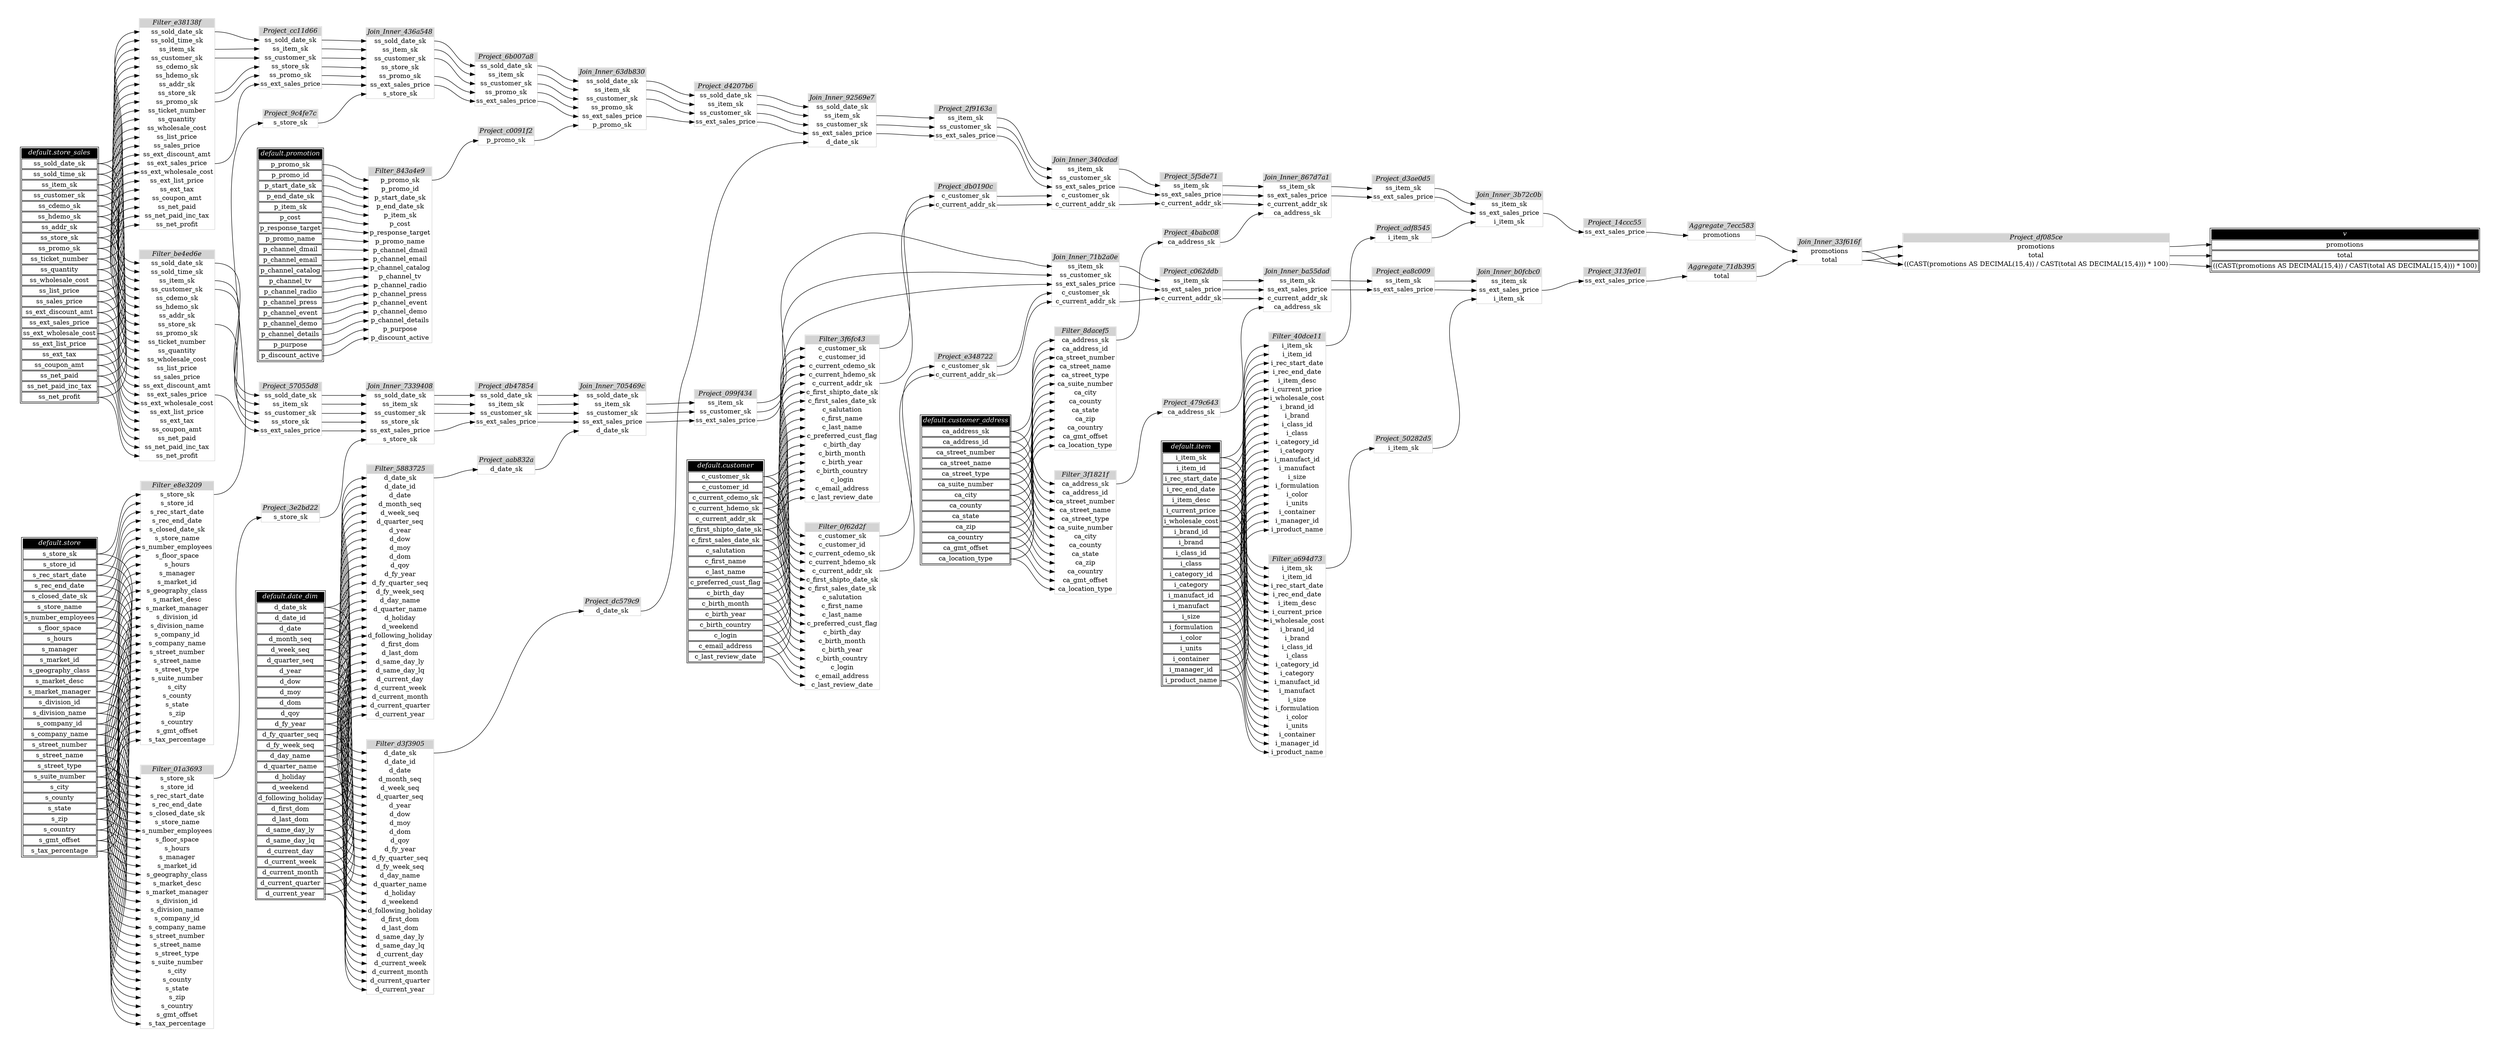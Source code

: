 // Automatically generated by TPCDSFlowTestSuite


digraph {
  graph [pad="0.5" nodesep="0.5" ranksep="1" fontname="Helvetica" rankdir=LR];
  node [shape=plaintext]

  
"Aggregate_71db395" [label=<
<table color="lightgray" border="1" cellborder="0" cellspacing="0">
  <tr><td bgcolor="lightgray" port="nodeName"><i>Aggregate_71db395</i></td></tr>
  <tr><td port="0">total</td></tr>
</table>>];
     

"Aggregate_7ecc583" [label=<
<table color="lightgray" border="1" cellborder="0" cellspacing="0">
  <tr><td bgcolor="lightgray" port="nodeName"><i>Aggregate_7ecc583</i></td></tr>
  <tr><td port="0">promotions</td></tr>
</table>>];
     

"Filter_01a3693" [label=<
<table color="lightgray" border="1" cellborder="0" cellspacing="0">
  <tr><td bgcolor="lightgray" port="nodeName"><i>Filter_01a3693</i></td></tr>
  <tr><td port="0">s_store_sk</td></tr>
<tr><td port="1">s_store_id</td></tr>
<tr><td port="2">s_rec_start_date</td></tr>
<tr><td port="3">s_rec_end_date</td></tr>
<tr><td port="4">s_closed_date_sk</td></tr>
<tr><td port="5">s_store_name</td></tr>
<tr><td port="6">s_number_employees</td></tr>
<tr><td port="7">s_floor_space</td></tr>
<tr><td port="8">s_hours</td></tr>
<tr><td port="9">s_manager</td></tr>
<tr><td port="10">s_market_id</td></tr>
<tr><td port="11">s_geography_class</td></tr>
<tr><td port="12">s_market_desc</td></tr>
<tr><td port="13">s_market_manager</td></tr>
<tr><td port="14">s_division_id</td></tr>
<tr><td port="15">s_division_name</td></tr>
<tr><td port="16">s_company_id</td></tr>
<tr><td port="17">s_company_name</td></tr>
<tr><td port="18">s_street_number</td></tr>
<tr><td port="19">s_street_name</td></tr>
<tr><td port="20">s_street_type</td></tr>
<tr><td port="21">s_suite_number</td></tr>
<tr><td port="22">s_city</td></tr>
<tr><td port="23">s_county</td></tr>
<tr><td port="24">s_state</td></tr>
<tr><td port="25">s_zip</td></tr>
<tr><td port="26">s_country</td></tr>
<tr><td port="27">s_gmt_offset</td></tr>
<tr><td port="28">s_tax_percentage</td></tr>
</table>>];
     

"Filter_0f62d2f" [label=<
<table color="lightgray" border="1" cellborder="0" cellspacing="0">
  <tr><td bgcolor="lightgray" port="nodeName"><i>Filter_0f62d2f</i></td></tr>
  <tr><td port="0">c_customer_sk</td></tr>
<tr><td port="1">c_customer_id</td></tr>
<tr><td port="2">c_current_cdemo_sk</td></tr>
<tr><td port="3">c_current_hdemo_sk</td></tr>
<tr><td port="4">c_current_addr_sk</td></tr>
<tr><td port="5">c_first_shipto_date_sk</td></tr>
<tr><td port="6">c_first_sales_date_sk</td></tr>
<tr><td port="7">c_salutation</td></tr>
<tr><td port="8">c_first_name</td></tr>
<tr><td port="9">c_last_name</td></tr>
<tr><td port="10">c_preferred_cust_flag</td></tr>
<tr><td port="11">c_birth_day</td></tr>
<tr><td port="12">c_birth_month</td></tr>
<tr><td port="13">c_birth_year</td></tr>
<tr><td port="14">c_birth_country</td></tr>
<tr><td port="15">c_login</td></tr>
<tr><td port="16">c_email_address</td></tr>
<tr><td port="17">c_last_review_date</td></tr>
</table>>];
     

"Filter_3f1821f" [label=<
<table color="lightgray" border="1" cellborder="0" cellspacing="0">
  <tr><td bgcolor="lightgray" port="nodeName"><i>Filter_3f1821f</i></td></tr>
  <tr><td port="0">ca_address_sk</td></tr>
<tr><td port="1">ca_address_id</td></tr>
<tr><td port="2">ca_street_number</td></tr>
<tr><td port="3">ca_street_name</td></tr>
<tr><td port="4">ca_street_type</td></tr>
<tr><td port="5">ca_suite_number</td></tr>
<tr><td port="6">ca_city</td></tr>
<tr><td port="7">ca_county</td></tr>
<tr><td port="8">ca_state</td></tr>
<tr><td port="9">ca_zip</td></tr>
<tr><td port="10">ca_country</td></tr>
<tr><td port="11">ca_gmt_offset</td></tr>
<tr><td port="12">ca_location_type</td></tr>
</table>>];
     

"Filter_3f6fc43" [label=<
<table color="lightgray" border="1" cellborder="0" cellspacing="0">
  <tr><td bgcolor="lightgray" port="nodeName"><i>Filter_3f6fc43</i></td></tr>
  <tr><td port="0">c_customer_sk</td></tr>
<tr><td port="1">c_customer_id</td></tr>
<tr><td port="2">c_current_cdemo_sk</td></tr>
<tr><td port="3">c_current_hdemo_sk</td></tr>
<tr><td port="4">c_current_addr_sk</td></tr>
<tr><td port="5">c_first_shipto_date_sk</td></tr>
<tr><td port="6">c_first_sales_date_sk</td></tr>
<tr><td port="7">c_salutation</td></tr>
<tr><td port="8">c_first_name</td></tr>
<tr><td port="9">c_last_name</td></tr>
<tr><td port="10">c_preferred_cust_flag</td></tr>
<tr><td port="11">c_birth_day</td></tr>
<tr><td port="12">c_birth_month</td></tr>
<tr><td port="13">c_birth_year</td></tr>
<tr><td port="14">c_birth_country</td></tr>
<tr><td port="15">c_login</td></tr>
<tr><td port="16">c_email_address</td></tr>
<tr><td port="17">c_last_review_date</td></tr>
</table>>];
     

"Filter_40dce11" [label=<
<table color="lightgray" border="1" cellborder="0" cellspacing="0">
  <tr><td bgcolor="lightgray" port="nodeName"><i>Filter_40dce11</i></td></tr>
  <tr><td port="0">i_item_sk</td></tr>
<tr><td port="1">i_item_id</td></tr>
<tr><td port="2">i_rec_start_date</td></tr>
<tr><td port="3">i_rec_end_date</td></tr>
<tr><td port="4">i_item_desc</td></tr>
<tr><td port="5">i_current_price</td></tr>
<tr><td port="6">i_wholesale_cost</td></tr>
<tr><td port="7">i_brand_id</td></tr>
<tr><td port="8">i_brand</td></tr>
<tr><td port="9">i_class_id</td></tr>
<tr><td port="10">i_class</td></tr>
<tr><td port="11">i_category_id</td></tr>
<tr><td port="12">i_category</td></tr>
<tr><td port="13">i_manufact_id</td></tr>
<tr><td port="14">i_manufact</td></tr>
<tr><td port="15">i_size</td></tr>
<tr><td port="16">i_formulation</td></tr>
<tr><td port="17">i_color</td></tr>
<tr><td port="18">i_units</td></tr>
<tr><td port="19">i_container</td></tr>
<tr><td port="20">i_manager_id</td></tr>
<tr><td port="21">i_product_name</td></tr>
</table>>];
     

"Filter_5883725" [label=<
<table color="lightgray" border="1" cellborder="0" cellspacing="0">
  <tr><td bgcolor="lightgray" port="nodeName"><i>Filter_5883725</i></td></tr>
  <tr><td port="0">d_date_sk</td></tr>
<tr><td port="1">d_date_id</td></tr>
<tr><td port="2">d_date</td></tr>
<tr><td port="3">d_month_seq</td></tr>
<tr><td port="4">d_week_seq</td></tr>
<tr><td port="5">d_quarter_seq</td></tr>
<tr><td port="6">d_year</td></tr>
<tr><td port="7">d_dow</td></tr>
<tr><td port="8">d_moy</td></tr>
<tr><td port="9">d_dom</td></tr>
<tr><td port="10">d_qoy</td></tr>
<tr><td port="11">d_fy_year</td></tr>
<tr><td port="12">d_fy_quarter_seq</td></tr>
<tr><td port="13">d_fy_week_seq</td></tr>
<tr><td port="14">d_day_name</td></tr>
<tr><td port="15">d_quarter_name</td></tr>
<tr><td port="16">d_holiday</td></tr>
<tr><td port="17">d_weekend</td></tr>
<tr><td port="18">d_following_holiday</td></tr>
<tr><td port="19">d_first_dom</td></tr>
<tr><td port="20">d_last_dom</td></tr>
<tr><td port="21">d_same_day_ly</td></tr>
<tr><td port="22">d_same_day_lq</td></tr>
<tr><td port="23">d_current_day</td></tr>
<tr><td port="24">d_current_week</td></tr>
<tr><td port="25">d_current_month</td></tr>
<tr><td port="26">d_current_quarter</td></tr>
<tr><td port="27">d_current_year</td></tr>
</table>>];
     

"Filter_843a4e9" [label=<
<table color="lightgray" border="1" cellborder="0" cellspacing="0">
  <tr><td bgcolor="lightgray" port="nodeName"><i>Filter_843a4e9</i></td></tr>
  <tr><td port="0">p_promo_sk</td></tr>
<tr><td port="1">p_promo_id</td></tr>
<tr><td port="2">p_start_date_sk</td></tr>
<tr><td port="3">p_end_date_sk</td></tr>
<tr><td port="4">p_item_sk</td></tr>
<tr><td port="5">p_cost</td></tr>
<tr><td port="6">p_response_target</td></tr>
<tr><td port="7">p_promo_name</td></tr>
<tr><td port="8">p_channel_dmail</td></tr>
<tr><td port="9">p_channel_email</td></tr>
<tr><td port="10">p_channel_catalog</td></tr>
<tr><td port="11">p_channel_tv</td></tr>
<tr><td port="12">p_channel_radio</td></tr>
<tr><td port="13">p_channel_press</td></tr>
<tr><td port="14">p_channel_event</td></tr>
<tr><td port="15">p_channel_demo</td></tr>
<tr><td port="16">p_channel_details</td></tr>
<tr><td port="17">p_purpose</td></tr>
<tr><td port="18">p_discount_active</td></tr>
</table>>];
     

"Filter_8dacef5" [label=<
<table color="lightgray" border="1" cellborder="0" cellspacing="0">
  <tr><td bgcolor="lightgray" port="nodeName"><i>Filter_8dacef5</i></td></tr>
  <tr><td port="0">ca_address_sk</td></tr>
<tr><td port="1">ca_address_id</td></tr>
<tr><td port="2">ca_street_number</td></tr>
<tr><td port="3">ca_street_name</td></tr>
<tr><td port="4">ca_street_type</td></tr>
<tr><td port="5">ca_suite_number</td></tr>
<tr><td port="6">ca_city</td></tr>
<tr><td port="7">ca_county</td></tr>
<tr><td port="8">ca_state</td></tr>
<tr><td port="9">ca_zip</td></tr>
<tr><td port="10">ca_country</td></tr>
<tr><td port="11">ca_gmt_offset</td></tr>
<tr><td port="12">ca_location_type</td></tr>
</table>>];
     

"Filter_a694d73" [label=<
<table color="lightgray" border="1" cellborder="0" cellspacing="0">
  <tr><td bgcolor="lightgray" port="nodeName"><i>Filter_a694d73</i></td></tr>
  <tr><td port="0">i_item_sk</td></tr>
<tr><td port="1">i_item_id</td></tr>
<tr><td port="2">i_rec_start_date</td></tr>
<tr><td port="3">i_rec_end_date</td></tr>
<tr><td port="4">i_item_desc</td></tr>
<tr><td port="5">i_current_price</td></tr>
<tr><td port="6">i_wholesale_cost</td></tr>
<tr><td port="7">i_brand_id</td></tr>
<tr><td port="8">i_brand</td></tr>
<tr><td port="9">i_class_id</td></tr>
<tr><td port="10">i_class</td></tr>
<tr><td port="11">i_category_id</td></tr>
<tr><td port="12">i_category</td></tr>
<tr><td port="13">i_manufact_id</td></tr>
<tr><td port="14">i_manufact</td></tr>
<tr><td port="15">i_size</td></tr>
<tr><td port="16">i_formulation</td></tr>
<tr><td port="17">i_color</td></tr>
<tr><td port="18">i_units</td></tr>
<tr><td port="19">i_container</td></tr>
<tr><td port="20">i_manager_id</td></tr>
<tr><td port="21">i_product_name</td></tr>
</table>>];
     

"Filter_be4ed6e" [label=<
<table color="lightgray" border="1" cellborder="0" cellspacing="0">
  <tr><td bgcolor="lightgray" port="nodeName"><i>Filter_be4ed6e</i></td></tr>
  <tr><td port="0">ss_sold_date_sk</td></tr>
<tr><td port="1">ss_sold_time_sk</td></tr>
<tr><td port="2">ss_item_sk</td></tr>
<tr><td port="3">ss_customer_sk</td></tr>
<tr><td port="4">ss_cdemo_sk</td></tr>
<tr><td port="5">ss_hdemo_sk</td></tr>
<tr><td port="6">ss_addr_sk</td></tr>
<tr><td port="7">ss_store_sk</td></tr>
<tr><td port="8">ss_promo_sk</td></tr>
<tr><td port="9">ss_ticket_number</td></tr>
<tr><td port="10">ss_quantity</td></tr>
<tr><td port="11">ss_wholesale_cost</td></tr>
<tr><td port="12">ss_list_price</td></tr>
<tr><td port="13">ss_sales_price</td></tr>
<tr><td port="14">ss_ext_discount_amt</td></tr>
<tr><td port="15">ss_ext_sales_price</td></tr>
<tr><td port="16">ss_ext_wholesale_cost</td></tr>
<tr><td port="17">ss_ext_list_price</td></tr>
<tr><td port="18">ss_ext_tax</td></tr>
<tr><td port="19">ss_coupon_amt</td></tr>
<tr><td port="20">ss_net_paid</td></tr>
<tr><td port="21">ss_net_paid_inc_tax</td></tr>
<tr><td port="22">ss_net_profit</td></tr>
</table>>];
     

"Filter_d3f3905" [label=<
<table color="lightgray" border="1" cellborder="0" cellspacing="0">
  <tr><td bgcolor="lightgray" port="nodeName"><i>Filter_d3f3905</i></td></tr>
  <tr><td port="0">d_date_sk</td></tr>
<tr><td port="1">d_date_id</td></tr>
<tr><td port="2">d_date</td></tr>
<tr><td port="3">d_month_seq</td></tr>
<tr><td port="4">d_week_seq</td></tr>
<tr><td port="5">d_quarter_seq</td></tr>
<tr><td port="6">d_year</td></tr>
<tr><td port="7">d_dow</td></tr>
<tr><td port="8">d_moy</td></tr>
<tr><td port="9">d_dom</td></tr>
<tr><td port="10">d_qoy</td></tr>
<tr><td port="11">d_fy_year</td></tr>
<tr><td port="12">d_fy_quarter_seq</td></tr>
<tr><td port="13">d_fy_week_seq</td></tr>
<tr><td port="14">d_day_name</td></tr>
<tr><td port="15">d_quarter_name</td></tr>
<tr><td port="16">d_holiday</td></tr>
<tr><td port="17">d_weekend</td></tr>
<tr><td port="18">d_following_holiday</td></tr>
<tr><td port="19">d_first_dom</td></tr>
<tr><td port="20">d_last_dom</td></tr>
<tr><td port="21">d_same_day_ly</td></tr>
<tr><td port="22">d_same_day_lq</td></tr>
<tr><td port="23">d_current_day</td></tr>
<tr><td port="24">d_current_week</td></tr>
<tr><td port="25">d_current_month</td></tr>
<tr><td port="26">d_current_quarter</td></tr>
<tr><td port="27">d_current_year</td></tr>
</table>>];
     

"Filter_e38138f" [label=<
<table color="lightgray" border="1" cellborder="0" cellspacing="0">
  <tr><td bgcolor="lightgray" port="nodeName"><i>Filter_e38138f</i></td></tr>
  <tr><td port="0">ss_sold_date_sk</td></tr>
<tr><td port="1">ss_sold_time_sk</td></tr>
<tr><td port="2">ss_item_sk</td></tr>
<tr><td port="3">ss_customer_sk</td></tr>
<tr><td port="4">ss_cdemo_sk</td></tr>
<tr><td port="5">ss_hdemo_sk</td></tr>
<tr><td port="6">ss_addr_sk</td></tr>
<tr><td port="7">ss_store_sk</td></tr>
<tr><td port="8">ss_promo_sk</td></tr>
<tr><td port="9">ss_ticket_number</td></tr>
<tr><td port="10">ss_quantity</td></tr>
<tr><td port="11">ss_wholesale_cost</td></tr>
<tr><td port="12">ss_list_price</td></tr>
<tr><td port="13">ss_sales_price</td></tr>
<tr><td port="14">ss_ext_discount_amt</td></tr>
<tr><td port="15">ss_ext_sales_price</td></tr>
<tr><td port="16">ss_ext_wholesale_cost</td></tr>
<tr><td port="17">ss_ext_list_price</td></tr>
<tr><td port="18">ss_ext_tax</td></tr>
<tr><td port="19">ss_coupon_amt</td></tr>
<tr><td port="20">ss_net_paid</td></tr>
<tr><td port="21">ss_net_paid_inc_tax</td></tr>
<tr><td port="22">ss_net_profit</td></tr>
</table>>];
     

"Filter_e8e3209" [label=<
<table color="lightgray" border="1" cellborder="0" cellspacing="0">
  <tr><td bgcolor="lightgray" port="nodeName"><i>Filter_e8e3209</i></td></tr>
  <tr><td port="0">s_store_sk</td></tr>
<tr><td port="1">s_store_id</td></tr>
<tr><td port="2">s_rec_start_date</td></tr>
<tr><td port="3">s_rec_end_date</td></tr>
<tr><td port="4">s_closed_date_sk</td></tr>
<tr><td port="5">s_store_name</td></tr>
<tr><td port="6">s_number_employees</td></tr>
<tr><td port="7">s_floor_space</td></tr>
<tr><td port="8">s_hours</td></tr>
<tr><td port="9">s_manager</td></tr>
<tr><td port="10">s_market_id</td></tr>
<tr><td port="11">s_geography_class</td></tr>
<tr><td port="12">s_market_desc</td></tr>
<tr><td port="13">s_market_manager</td></tr>
<tr><td port="14">s_division_id</td></tr>
<tr><td port="15">s_division_name</td></tr>
<tr><td port="16">s_company_id</td></tr>
<tr><td port="17">s_company_name</td></tr>
<tr><td port="18">s_street_number</td></tr>
<tr><td port="19">s_street_name</td></tr>
<tr><td port="20">s_street_type</td></tr>
<tr><td port="21">s_suite_number</td></tr>
<tr><td port="22">s_city</td></tr>
<tr><td port="23">s_county</td></tr>
<tr><td port="24">s_state</td></tr>
<tr><td port="25">s_zip</td></tr>
<tr><td port="26">s_country</td></tr>
<tr><td port="27">s_gmt_offset</td></tr>
<tr><td port="28">s_tax_percentage</td></tr>
</table>>];
     

"Join_Inner_33f616f" [label=<
<table color="lightgray" border="1" cellborder="0" cellspacing="0">
  <tr><td bgcolor="lightgray" port="nodeName"><i>Join_Inner_33f616f</i></td></tr>
  <tr><td port="0">promotions</td></tr>
<tr><td port="1">total</td></tr>
</table>>];
     

"Join_Inner_340cdad" [label=<
<table color="lightgray" border="1" cellborder="0" cellspacing="0">
  <tr><td bgcolor="lightgray" port="nodeName"><i>Join_Inner_340cdad</i></td></tr>
  <tr><td port="0">ss_item_sk</td></tr>
<tr><td port="1">ss_customer_sk</td></tr>
<tr><td port="2">ss_ext_sales_price</td></tr>
<tr><td port="3">c_customer_sk</td></tr>
<tr><td port="4">c_current_addr_sk</td></tr>
</table>>];
     

"Join_Inner_3b72c0b" [label=<
<table color="lightgray" border="1" cellborder="0" cellspacing="0">
  <tr><td bgcolor="lightgray" port="nodeName"><i>Join_Inner_3b72c0b</i></td></tr>
  <tr><td port="0">ss_item_sk</td></tr>
<tr><td port="1">ss_ext_sales_price</td></tr>
<tr><td port="2">i_item_sk</td></tr>
</table>>];
     

"Join_Inner_436a548" [label=<
<table color="lightgray" border="1" cellborder="0" cellspacing="0">
  <tr><td bgcolor="lightgray" port="nodeName"><i>Join_Inner_436a548</i></td></tr>
  <tr><td port="0">ss_sold_date_sk</td></tr>
<tr><td port="1">ss_item_sk</td></tr>
<tr><td port="2">ss_customer_sk</td></tr>
<tr><td port="3">ss_store_sk</td></tr>
<tr><td port="4">ss_promo_sk</td></tr>
<tr><td port="5">ss_ext_sales_price</td></tr>
<tr><td port="6">s_store_sk</td></tr>
</table>>];
     

"Join_Inner_63db830" [label=<
<table color="lightgray" border="1" cellborder="0" cellspacing="0">
  <tr><td bgcolor="lightgray" port="nodeName"><i>Join_Inner_63db830</i></td></tr>
  <tr><td port="0">ss_sold_date_sk</td></tr>
<tr><td port="1">ss_item_sk</td></tr>
<tr><td port="2">ss_customer_sk</td></tr>
<tr><td port="3">ss_promo_sk</td></tr>
<tr><td port="4">ss_ext_sales_price</td></tr>
<tr><td port="5">p_promo_sk</td></tr>
</table>>];
     

"Join_Inner_705469c" [label=<
<table color="lightgray" border="1" cellborder="0" cellspacing="0">
  <tr><td bgcolor="lightgray" port="nodeName"><i>Join_Inner_705469c</i></td></tr>
  <tr><td port="0">ss_sold_date_sk</td></tr>
<tr><td port="1">ss_item_sk</td></tr>
<tr><td port="2">ss_customer_sk</td></tr>
<tr><td port="3">ss_ext_sales_price</td></tr>
<tr><td port="4">d_date_sk</td></tr>
</table>>];
     

"Join_Inner_71b2a0e" [label=<
<table color="lightgray" border="1" cellborder="0" cellspacing="0">
  <tr><td bgcolor="lightgray" port="nodeName"><i>Join_Inner_71b2a0e</i></td></tr>
  <tr><td port="0">ss_item_sk</td></tr>
<tr><td port="1">ss_customer_sk</td></tr>
<tr><td port="2">ss_ext_sales_price</td></tr>
<tr><td port="3">c_customer_sk</td></tr>
<tr><td port="4">c_current_addr_sk</td></tr>
</table>>];
     

"Join_Inner_7339408" [label=<
<table color="lightgray" border="1" cellborder="0" cellspacing="0">
  <tr><td bgcolor="lightgray" port="nodeName"><i>Join_Inner_7339408</i></td></tr>
  <tr><td port="0">ss_sold_date_sk</td></tr>
<tr><td port="1">ss_item_sk</td></tr>
<tr><td port="2">ss_customer_sk</td></tr>
<tr><td port="3">ss_store_sk</td></tr>
<tr><td port="4">ss_ext_sales_price</td></tr>
<tr><td port="5">s_store_sk</td></tr>
</table>>];
     

"Join_Inner_867d7a1" [label=<
<table color="lightgray" border="1" cellborder="0" cellspacing="0">
  <tr><td bgcolor="lightgray" port="nodeName"><i>Join_Inner_867d7a1</i></td></tr>
  <tr><td port="0">ss_item_sk</td></tr>
<tr><td port="1">ss_ext_sales_price</td></tr>
<tr><td port="2">c_current_addr_sk</td></tr>
<tr><td port="3">ca_address_sk</td></tr>
</table>>];
     

"Join_Inner_92569e7" [label=<
<table color="lightgray" border="1" cellborder="0" cellspacing="0">
  <tr><td bgcolor="lightgray" port="nodeName"><i>Join_Inner_92569e7</i></td></tr>
  <tr><td port="0">ss_sold_date_sk</td></tr>
<tr><td port="1">ss_item_sk</td></tr>
<tr><td port="2">ss_customer_sk</td></tr>
<tr><td port="3">ss_ext_sales_price</td></tr>
<tr><td port="4">d_date_sk</td></tr>
</table>>];
     

"Join_Inner_b0fcbc0" [label=<
<table color="lightgray" border="1" cellborder="0" cellspacing="0">
  <tr><td bgcolor="lightgray" port="nodeName"><i>Join_Inner_b0fcbc0</i></td></tr>
  <tr><td port="0">ss_item_sk</td></tr>
<tr><td port="1">ss_ext_sales_price</td></tr>
<tr><td port="2">i_item_sk</td></tr>
</table>>];
     

"Join_Inner_ba55dad" [label=<
<table color="lightgray" border="1" cellborder="0" cellspacing="0">
  <tr><td bgcolor="lightgray" port="nodeName"><i>Join_Inner_ba55dad</i></td></tr>
  <tr><td port="0">ss_item_sk</td></tr>
<tr><td port="1">ss_ext_sales_price</td></tr>
<tr><td port="2">c_current_addr_sk</td></tr>
<tr><td port="3">ca_address_sk</td></tr>
</table>>];
     

"Project_099f434" [label=<
<table color="lightgray" border="1" cellborder="0" cellspacing="0">
  <tr><td bgcolor="lightgray" port="nodeName"><i>Project_099f434</i></td></tr>
  <tr><td port="0">ss_item_sk</td></tr>
<tr><td port="1">ss_customer_sk</td></tr>
<tr><td port="2">ss_ext_sales_price</td></tr>
</table>>];
     

"Project_14ccc55" [label=<
<table color="lightgray" border="1" cellborder="0" cellspacing="0">
  <tr><td bgcolor="lightgray" port="nodeName"><i>Project_14ccc55</i></td></tr>
  <tr><td port="0">ss_ext_sales_price</td></tr>
</table>>];
     

"Project_2f9163a" [label=<
<table color="lightgray" border="1" cellborder="0" cellspacing="0">
  <tr><td bgcolor="lightgray" port="nodeName"><i>Project_2f9163a</i></td></tr>
  <tr><td port="0">ss_item_sk</td></tr>
<tr><td port="1">ss_customer_sk</td></tr>
<tr><td port="2">ss_ext_sales_price</td></tr>
</table>>];
     

"Project_313fe01" [label=<
<table color="lightgray" border="1" cellborder="0" cellspacing="0">
  <tr><td bgcolor="lightgray" port="nodeName"><i>Project_313fe01</i></td></tr>
  <tr><td port="0">ss_ext_sales_price</td></tr>
</table>>];
     

"Project_3e2bd22" [label=<
<table color="lightgray" border="1" cellborder="0" cellspacing="0">
  <tr><td bgcolor="lightgray" port="nodeName"><i>Project_3e2bd22</i></td></tr>
  <tr><td port="0">s_store_sk</td></tr>
</table>>];
     

"Project_479c643" [label=<
<table color="lightgray" border="1" cellborder="0" cellspacing="0">
  <tr><td bgcolor="lightgray" port="nodeName"><i>Project_479c643</i></td></tr>
  <tr><td port="0">ca_address_sk</td></tr>
</table>>];
     

"Project_4babc08" [label=<
<table color="lightgray" border="1" cellborder="0" cellspacing="0">
  <tr><td bgcolor="lightgray" port="nodeName"><i>Project_4babc08</i></td></tr>
  <tr><td port="0">ca_address_sk</td></tr>
</table>>];
     

"Project_50282d5" [label=<
<table color="lightgray" border="1" cellborder="0" cellspacing="0">
  <tr><td bgcolor="lightgray" port="nodeName"><i>Project_50282d5</i></td></tr>
  <tr><td port="0">i_item_sk</td></tr>
</table>>];
     

"Project_57055d8" [label=<
<table color="lightgray" border="1" cellborder="0" cellspacing="0">
  <tr><td bgcolor="lightgray" port="nodeName"><i>Project_57055d8</i></td></tr>
  <tr><td port="0">ss_sold_date_sk</td></tr>
<tr><td port="1">ss_item_sk</td></tr>
<tr><td port="2">ss_customer_sk</td></tr>
<tr><td port="3">ss_store_sk</td></tr>
<tr><td port="4">ss_ext_sales_price</td></tr>
</table>>];
     

"Project_5f5de71" [label=<
<table color="lightgray" border="1" cellborder="0" cellspacing="0">
  <tr><td bgcolor="lightgray" port="nodeName"><i>Project_5f5de71</i></td></tr>
  <tr><td port="0">ss_item_sk</td></tr>
<tr><td port="1">ss_ext_sales_price</td></tr>
<tr><td port="2">c_current_addr_sk</td></tr>
</table>>];
     

"Project_6b007a8" [label=<
<table color="lightgray" border="1" cellborder="0" cellspacing="0">
  <tr><td bgcolor="lightgray" port="nodeName"><i>Project_6b007a8</i></td></tr>
  <tr><td port="0">ss_sold_date_sk</td></tr>
<tr><td port="1">ss_item_sk</td></tr>
<tr><td port="2">ss_customer_sk</td></tr>
<tr><td port="3">ss_promo_sk</td></tr>
<tr><td port="4">ss_ext_sales_price</td></tr>
</table>>];
     

"Project_9c4fe7c" [label=<
<table color="lightgray" border="1" cellborder="0" cellspacing="0">
  <tr><td bgcolor="lightgray" port="nodeName"><i>Project_9c4fe7c</i></td></tr>
  <tr><td port="0">s_store_sk</td></tr>
</table>>];
     

"Project_aab832a" [label=<
<table color="lightgray" border="1" cellborder="0" cellspacing="0">
  <tr><td bgcolor="lightgray" port="nodeName"><i>Project_aab832a</i></td></tr>
  <tr><td port="0">d_date_sk</td></tr>
</table>>];
     

"Project_adf8545" [label=<
<table color="lightgray" border="1" cellborder="0" cellspacing="0">
  <tr><td bgcolor="lightgray" port="nodeName"><i>Project_adf8545</i></td></tr>
  <tr><td port="0">i_item_sk</td></tr>
</table>>];
     

"Project_c0091f2" [label=<
<table color="lightgray" border="1" cellborder="0" cellspacing="0">
  <tr><td bgcolor="lightgray" port="nodeName"><i>Project_c0091f2</i></td></tr>
  <tr><td port="0">p_promo_sk</td></tr>
</table>>];
     

"Project_c062ddb" [label=<
<table color="lightgray" border="1" cellborder="0" cellspacing="0">
  <tr><td bgcolor="lightgray" port="nodeName"><i>Project_c062ddb</i></td></tr>
  <tr><td port="0">ss_item_sk</td></tr>
<tr><td port="1">ss_ext_sales_price</td></tr>
<tr><td port="2">c_current_addr_sk</td></tr>
</table>>];
     

"Project_cc11d66" [label=<
<table color="lightgray" border="1" cellborder="0" cellspacing="0">
  <tr><td bgcolor="lightgray" port="nodeName"><i>Project_cc11d66</i></td></tr>
  <tr><td port="0">ss_sold_date_sk</td></tr>
<tr><td port="1">ss_item_sk</td></tr>
<tr><td port="2">ss_customer_sk</td></tr>
<tr><td port="3">ss_store_sk</td></tr>
<tr><td port="4">ss_promo_sk</td></tr>
<tr><td port="5">ss_ext_sales_price</td></tr>
</table>>];
     

"Project_d3ae0d5" [label=<
<table color="lightgray" border="1" cellborder="0" cellspacing="0">
  <tr><td bgcolor="lightgray" port="nodeName"><i>Project_d3ae0d5</i></td></tr>
  <tr><td port="0">ss_item_sk</td></tr>
<tr><td port="1">ss_ext_sales_price</td></tr>
</table>>];
     

"Project_d4207b6" [label=<
<table color="lightgray" border="1" cellborder="0" cellspacing="0">
  <tr><td bgcolor="lightgray" port="nodeName"><i>Project_d4207b6</i></td></tr>
  <tr><td port="0">ss_sold_date_sk</td></tr>
<tr><td port="1">ss_item_sk</td></tr>
<tr><td port="2">ss_customer_sk</td></tr>
<tr><td port="3">ss_ext_sales_price</td></tr>
</table>>];
     

"Project_db0190c" [label=<
<table color="lightgray" border="1" cellborder="0" cellspacing="0">
  <tr><td bgcolor="lightgray" port="nodeName"><i>Project_db0190c</i></td></tr>
  <tr><td port="0">c_customer_sk</td></tr>
<tr><td port="1">c_current_addr_sk</td></tr>
</table>>];
     

"Project_db47854" [label=<
<table color="lightgray" border="1" cellborder="0" cellspacing="0">
  <tr><td bgcolor="lightgray" port="nodeName"><i>Project_db47854</i></td></tr>
  <tr><td port="0">ss_sold_date_sk</td></tr>
<tr><td port="1">ss_item_sk</td></tr>
<tr><td port="2">ss_customer_sk</td></tr>
<tr><td port="3">ss_ext_sales_price</td></tr>
</table>>];
     

"Project_dc579c9" [label=<
<table color="lightgray" border="1" cellborder="0" cellspacing="0">
  <tr><td bgcolor="lightgray" port="nodeName"><i>Project_dc579c9</i></td></tr>
  <tr><td port="0">d_date_sk</td></tr>
</table>>];
     

"Project_df085ce" [label=<
<table color="lightgray" border="1" cellborder="0" cellspacing="0">
  <tr><td bgcolor="lightgray" port="nodeName"><i>Project_df085ce</i></td></tr>
  <tr><td port="0">promotions</td></tr>
<tr><td port="1">total</td></tr>
<tr><td port="2">((CAST(promotions AS DECIMAL(15,4)) / CAST(total AS DECIMAL(15,4))) * 100)</td></tr>
</table>>];
     

"Project_e348722" [label=<
<table color="lightgray" border="1" cellborder="0" cellspacing="0">
  <tr><td bgcolor="lightgray" port="nodeName"><i>Project_e348722</i></td></tr>
  <tr><td port="0">c_customer_sk</td></tr>
<tr><td port="1">c_current_addr_sk</td></tr>
</table>>];
     

"Project_ea8c009" [label=<
<table color="lightgray" border="1" cellborder="0" cellspacing="0">
  <tr><td bgcolor="lightgray" port="nodeName"><i>Project_ea8c009</i></td></tr>
  <tr><td port="0">ss_item_sk</td></tr>
<tr><td port="1">ss_ext_sales_price</td></tr>
</table>>];
     

"default.customer" [color="black" label=<
<table>
  <tr><td bgcolor="black" port="nodeName"><i><font color="white">default.customer</font></i></td></tr>
  <tr><td port="0">c_customer_sk</td></tr>
<tr><td port="1">c_customer_id</td></tr>
<tr><td port="2">c_current_cdemo_sk</td></tr>
<tr><td port="3">c_current_hdemo_sk</td></tr>
<tr><td port="4">c_current_addr_sk</td></tr>
<tr><td port="5">c_first_shipto_date_sk</td></tr>
<tr><td port="6">c_first_sales_date_sk</td></tr>
<tr><td port="7">c_salutation</td></tr>
<tr><td port="8">c_first_name</td></tr>
<tr><td port="9">c_last_name</td></tr>
<tr><td port="10">c_preferred_cust_flag</td></tr>
<tr><td port="11">c_birth_day</td></tr>
<tr><td port="12">c_birth_month</td></tr>
<tr><td port="13">c_birth_year</td></tr>
<tr><td port="14">c_birth_country</td></tr>
<tr><td port="15">c_login</td></tr>
<tr><td port="16">c_email_address</td></tr>
<tr><td port="17">c_last_review_date</td></tr>
</table>>];
     

"default.customer_address" [color="black" label=<
<table>
  <tr><td bgcolor="black" port="nodeName"><i><font color="white">default.customer_address</font></i></td></tr>
  <tr><td port="0">ca_address_sk</td></tr>
<tr><td port="1">ca_address_id</td></tr>
<tr><td port="2">ca_street_number</td></tr>
<tr><td port="3">ca_street_name</td></tr>
<tr><td port="4">ca_street_type</td></tr>
<tr><td port="5">ca_suite_number</td></tr>
<tr><td port="6">ca_city</td></tr>
<tr><td port="7">ca_county</td></tr>
<tr><td port="8">ca_state</td></tr>
<tr><td port="9">ca_zip</td></tr>
<tr><td port="10">ca_country</td></tr>
<tr><td port="11">ca_gmt_offset</td></tr>
<tr><td port="12">ca_location_type</td></tr>
</table>>];
     

"default.date_dim" [color="black" label=<
<table>
  <tr><td bgcolor="black" port="nodeName"><i><font color="white">default.date_dim</font></i></td></tr>
  <tr><td port="0">d_date_sk</td></tr>
<tr><td port="1">d_date_id</td></tr>
<tr><td port="2">d_date</td></tr>
<tr><td port="3">d_month_seq</td></tr>
<tr><td port="4">d_week_seq</td></tr>
<tr><td port="5">d_quarter_seq</td></tr>
<tr><td port="6">d_year</td></tr>
<tr><td port="7">d_dow</td></tr>
<tr><td port="8">d_moy</td></tr>
<tr><td port="9">d_dom</td></tr>
<tr><td port="10">d_qoy</td></tr>
<tr><td port="11">d_fy_year</td></tr>
<tr><td port="12">d_fy_quarter_seq</td></tr>
<tr><td port="13">d_fy_week_seq</td></tr>
<tr><td port="14">d_day_name</td></tr>
<tr><td port="15">d_quarter_name</td></tr>
<tr><td port="16">d_holiday</td></tr>
<tr><td port="17">d_weekend</td></tr>
<tr><td port="18">d_following_holiday</td></tr>
<tr><td port="19">d_first_dom</td></tr>
<tr><td port="20">d_last_dom</td></tr>
<tr><td port="21">d_same_day_ly</td></tr>
<tr><td port="22">d_same_day_lq</td></tr>
<tr><td port="23">d_current_day</td></tr>
<tr><td port="24">d_current_week</td></tr>
<tr><td port="25">d_current_month</td></tr>
<tr><td port="26">d_current_quarter</td></tr>
<tr><td port="27">d_current_year</td></tr>
</table>>];
     

"default.item" [color="black" label=<
<table>
  <tr><td bgcolor="black" port="nodeName"><i><font color="white">default.item</font></i></td></tr>
  <tr><td port="0">i_item_sk</td></tr>
<tr><td port="1">i_item_id</td></tr>
<tr><td port="2">i_rec_start_date</td></tr>
<tr><td port="3">i_rec_end_date</td></tr>
<tr><td port="4">i_item_desc</td></tr>
<tr><td port="5">i_current_price</td></tr>
<tr><td port="6">i_wholesale_cost</td></tr>
<tr><td port="7">i_brand_id</td></tr>
<tr><td port="8">i_brand</td></tr>
<tr><td port="9">i_class_id</td></tr>
<tr><td port="10">i_class</td></tr>
<tr><td port="11">i_category_id</td></tr>
<tr><td port="12">i_category</td></tr>
<tr><td port="13">i_manufact_id</td></tr>
<tr><td port="14">i_manufact</td></tr>
<tr><td port="15">i_size</td></tr>
<tr><td port="16">i_formulation</td></tr>
<tr><td port="17">i_color</td></tr>
<tr><td port="18">i_units</td></tr>
<tr><td port="19">i_container</td></tr>
<tr><td port="20">i_manager_id</td></tr>
<tr><td port="21">i_product_name</td></tr>
</table>>];
     

"default.promotion" [color="black" label=<
<table>
  <tr><td bgcolor="black" port="nodeName"><i><font color="white">default.promotion</font></i></td></tr>
  <tr><td port="0">p_promo_sk</td></tr>
<tr><td port="1">p_promo_id</td></tr>
<tr><td port="2">p_start_date_sk</td></tr>
<tr><td port="3">p_end_date_sk</td></tr>
<tr><td port="4">p_item_sk</td></tr>
<tr><td port="5">p_cost</td></tr>
<tr><td port="6">p_response_target</td></tr>
<tr><td port="7">p_promo_name</td></tr>
<tr><td port="8">p_channel_dmail</td></tr>
<tr><td port="9">p_channel_email</td></tr>
<tr><td port="10">p_channel_catalog</td></tr>
<tr><td port="11">p_channel_tv</td></tr>
<tr><td port="12">p_channel_radio</td></tr>
<tr><td port="13">p_channel_press</td></tr>
<tr><td port="14">p_channel_event</td></tr>
<tr><td port="15">p_channel_demo</td></tr>
<tr><td port="16">p_channel_details</td></tr>
<tr><td port="17">p_purpose</td></tr>
<tr><td port="18">p_discount_active</td></tr>
</table>>];
     

"default.store" [color="black" label=<
<table>
  <tr><td bgcolor="black" port="nodeName"><i><font color="white">default.store</font></i></td></tr>
  <tr><td port="0">s_store_sk</td></tr>
<tr><td port="1">s_store_id</td></tr>
<tr><td port="2">s_rec_start_date</td></tr>
<tr><td port="3">s_rec_end_date</td></tr>
<tr><td port="4">s_closed_date_sk</td></tr>
<tr><td port="5">s_store_name</td></tr>
<tr><td port="6">s_number_employees</td></tr>
<tr><td port="7">s_floor_space</td></tr>
<tr><td port="8">s_hours</td></tr>
<tr><td port="9">s_manager</td></tr>
<tr><td port="10">s_market_id</td></tr>
<tr><td port="11">s_geography_class</td></tr>
<tr><td port="12">s_market_desc</td></tr>
<tr><td port="13">s_market_manager</td></tr>
<tr><td port="14">s_division_id</td></tr>
<tr><td port="15">s_division_name</td></tr>
<tr><td port="16">s_company_id</td></tr>
<tr><td port="17">s_company_name</td></tr>
<tr><td port="18">s_street_number</td></tr>
<tr><td port="19">s_street_name</td></tr>
<tr><td port="20">s_street_type</td></tr>
<tr><td port="21">s_suite_number</td></tr>
<tr><td port="22">s_city</td></tr>
<tr><td port="23">s_county</td></tr>
<tr><td port="24">s_state</td></tr>
<tr><td port="25">s_zip</td></tr>
<tr><td port="26">s_country</td></tr>
<tr><td port="27">s_gmt_offset</td></tr>
<tr><td port="28">s_tax_percentage</td></tr>
</table>>];
     

"default.store_sales" [color="black" label=<
<table>
  <tr><td bgcolor="black" port="nodeName"><i><font color="white">default.store_sales</font></i></td></tr>
  <tr><td port="0">ss_sold_date_sk</td></tr>
<tr><td port="1">ss_sold_time_sk</td></tr>
<tr><td port="2">ss_item_sk</td></tr>
<tr><td port="3">ss_customer_sk</td></tr>
<tr><td port="4">ss_cdemo_sk</td></tr>
<tr><td port="5">ss_hdemo_sk</td></tr>
<tr><td port="6">ss_addr_sk</td></tr>
<tr><td port="7">ss_store_sk</td></tr>
<tr><td port="8">ss_promo_sk</td></tr>
<tr><td port="9">ss_ticket_number</td></tr>
<tr><td port="10">ss_quantity</td></tr>
<tr><td port="11">ss_wholesale_cost</td></tr>
<tr><td port="12">ss_list_price</td></tr>
<tr><td port="13">ss_sales_price</td></tr>
<tr><td port="14">ss_ext_discount_amt</td></tr>
<tr><td port="15">ss_ext_sales_price</td></tr>
<tr><td port="16">ss_ext_wholesale_cost</td></tr>
<tr><td port="17">ss_ext_list_price</td></tr>
<tr><td port="18">ss_ext_tax</td></tr>
<tr><td port="19">ss_coupon_amt</td></tr>
<tr><td port="20">ss_net_paid</td></tr>
<tr><td port="21">ss_net_paid_inc_tax</td></tr>
<tr><td port="22">ss_net_profit</td></tr>
</table>>];
     

"v" [color="black" label=<
<table>
  <tr><td bgcolor="black" port="nodeName"><i><font color="white">v</font></i></td></tr>
  <tr><td port="0">promotions</td></tr>
<tr><td port="1">total</td></tr>
<tr><td port="2">((CAST(promotions AS DECIMAL(15,4)) / CAST(total AS DECIMAL(15,4))) * 100)</td></tr>
</table>>];
     
  "Aggregate_71db395":0 -> "Join_Inner_33f616f":1;
"Aggregate_7ecc583":0 -> "Join_Inner_33f616f":0;
"Filter_01a3693":0 -> "Project_3e2bd22":0;
"Filter_0f62d2f":0 -> "Project_e348722":0;
"Filter_0f62d2f":4 -> "Project_e348722":1;
"Filter_3f1821f":0 -> "Project_479c643":0;
"Filter_3f6fc43":0 -> "Project_db0190c":0;
"Filter_3f6fc43":4 -> "Project_db0190c":1;
"Filter_40dce11":0 -> "Project_adf8545":0;
"Filter_5883725":0 -> "Project_aab832a":0;
"Filter_843a4e9":0 -> "Project_c0091f2":0;
"Filter_8dacef5":0 -> "Project_4babc08":0;
"Filter_a694d73":0 -> "Project_50282d5":0;
"Filter_be4ed6e":0 -> "Project_57055d8":0;
"Filter_be4ed6e":15 -> "Project_57055d8":4;
"Filter_be4ed6e":2 -> "Project_57055d8":1;
"Filter_be4ed6e":3 -> "Project_57055d8":2;
"Filter_be4ed6e":7 -> "Project_57055d8":3;
"Filter_d3f3905":0 -> "Project_dc579c9":0;
"Filter_e38138f":0 -> "Project_cc11d66":0;
"Filter_e38138f":15 -> "Project_cc11d66":5;
"Filter_e38138f":2 -> "Project_cc11d66":1;
"Filter_e38138f":3 -> "Project_cc11d66":2;
"Filter_e38138f":7 -> "Project_cc11d66":3;
"Filter_e38138f":8 -> "Project_cc11d66":4;
"Filter_e8e3209":0 -> "Project_9c4fe7c":0;
"Join_Inner_33f616f":0 -> "Project_df085ce":0;
"Join_Inner_33f616f":0 -> "Project_df085ce":2;
"Join_Inner_33f616f":1 -> "Project_df085ce":1;
"Join_Inner_33f616f":1 -> "Project_df085ce":2;
"Join_Inner_340cdad":0 -> "Project_5f5de71":0;
"Join_Inner_340cdad":2 -> "Project_5f5de71":1;
"Join_Inner_340cdad":4 -> "Project_5f5de71":2;
"Join_Inner_3b72c0b":1 -> "Project_14ccc55":0;
"Join_Inner_436a548":0 -> "Project_6b007a8":0;
"Join_Inner_436a548":1 -> "Project_6b007a8":1;
"Join_Inner_436a548":2 -> "Project_6b007a8":2;
"Join_Inner_436a548":4 -> "Project_6b007a8":3;
"Join_Inner_436a548":5 -> "Project_6b007a8":4;
"Join_Inner_63db830":0 -> "Project_d4207b6":0;
"Join_Inner_63db830":1 -> "Project_d4207b6":1;
"Join_Inner_63db830":2 -> "Project_d4207b6":2;
"Join_Inner_63db830":4 -> "Project_d4207b6":3;
"Join_Inner_705469c":1 -> "Project_099f434":0;
"Join_Inner_705469c":2 -> "Project_099f434":1;
"Join_Inner_705469c":3 -> "Project_099f434":2;
"Join_Inner_71b2a0e":0 -> "Project_c062ddb":0;
"Join_Inner_71b2a0e":2 -> "Project_c062ddb":1;
"Join_Inner_71b2a0e":4 -> "Project_c062ddb":2;
"Join_Inner_7339408":0 -> "Project_db47854":0;
"Join_Inner_7339408":1 -> "Project_db47854":1;
"Join_Inner_7339408":2 -> "Project_db47854":2;
"Join_Inner_7339408":4 -> "Project_db47854":3;
"Join_Inner_867d7a1":0 -> "Project_d3ae0d5":0;
"Join_Inner_867d7a1":1 -> "Project_d3ae0d5":1;
"Join_Inner_92569e7":1 -> "Project_2f9163a":0;
"Join_Inner_92569e7":2 -> "Project_2f9163a":1;
"Join_Inner_92569e7":3 -> "Project_2f9163a":2;
"Join_Inner_b0fcbc0":1 -> "Project_313fe01":0;
"Join_Inner_ba55dad":0 -> "Project_ea8c009":0;
"Join_Inner_ba55dad":1 -> "Project_ea8c009":1;
"Project_099f434":0 -> "Join_Inner_71b2a0e":0;
"Project_099f434":1 -> "Join_Inner_71b2a0e":1;
"Project_099f434":2 -> "Join_Inner_71b2a0e":2;
"Project_14ccc55":0 -> "Aggregate_7ecc583":0;
"Project_2f9163a":0 -> "Join_Inner_340cdad":0;
"Project_2f9163a":1 -> "Join_Inner_340cdad":1;
"Project_2f9163a":2 -> "Join_Inner_340cdad":2;
"Project_313fe01":0 -> "Aggregate_71db395":0;
"Project_3e2bd22":0 -> "Join_Inner_7339408":5;
"Project_479c643":0 -> "Join_Inner_ba55dad":3;
"Project_4babc08":0 -> "Join_Inner_867d7a1":3;
"Project_50282d5":0 -> "Join_Inner_b0fcbc0":2;
"Project_57055d8":0 -> "Join_Inner_7339408":0;
"Project_57055d8":1 -> "Join_Inner_7339408":1;
"Project_57055d8":2 -> "Join_Inner_7339408":2;
"Project_57055d8":3 -> "Join_Inner_7339408":3;
"Project_57055d8":4 -> "Join_Inner_7339408":4;
"Project_5f5de71":0 -> "Join_Inner_867d7a1":0;
"Project_5f5de71":1 -> "Join_Inner_867d7a1":1;
"Project_5f5de71":2 -> "Join_Inner_867d7a1":2;
"Project_6b007a8":0 -> "Join_Inner_63db830":0;
"Project_6b007a8":1 -> "Join_Inner_63db830":1;
"Project_6b007a8":2 -> "Join_Inner_63db830":2;
"Project_6b007a8":3 -> "Join_Inner_63db830":3;
"Project_6b007a8":4 -> "Join_Inner_63db830":4;
"Project_9c4fe7c":0 -> "Join_Inner_436a548":6;
"Project_aab832a":0 -> "Join_Inner_705469c":4;
"Project_adf8545":0 -> "Join_Inner_3b72c0b":2;
"Project_c0091f2":0 -> "Join_Inner_63db830":5;
"Project_c062ddb":0 -> "Join_Inner_ba55dad":0;
"Project_c062ddb":1 -> "Join_Inner_ba55dad":1;
"Project_c062ddb":2 -> "Join_Inner_ba55dad":2;
"Project_cc11d66":0 -> "Join_Inner_436a548":0;
"Project_cc11d66":1 -> "Join_Inner_436a548":1;
"Project_cc11d66":2 -> "Join_Inner_436a548":2;
"Project_cc11d66":3 -> "Join_Inner_436a548":3;
"Project_cc11d66":4 -> "Join_Inner_436a548":4;
"Project_cc11d66":5 -> "Join_Inner_436a548":5;
"Project_d3ae0d5":0 -> "Join_Inner_3b72c0b":0;
"Project_d3ae0d5":1 -> "Join_Inner_3b72c0b":1;
"Project_d4207b6":0 -> "Join_Inner_92569e7":0;
"Project_d4207b6":1 -> "Join_Inner_92569e7":1;
"Project_d4207b6":2 -> "Join_Inner_92569e7":2;
"Project_d4207b6":3 -> "Join_Inner_92569e7":3;
"Project_db0190c":0 -> "Join_Inner_340cdad":3;
"Project_db0190c":1 -> "Join_Inner_340cdad":4;
"Project_db47854":0 -> "Join_Inner_705469c":0;
"Project_db47854":1 -> "Join_Inner_705469c":1;
"Project_db47854":2 -> "Join_Inner_705469c":2;
"Project_db47854":3 -> "Join_Inner_705469c":3;
"Project_dc579c9":0 -> "Join_Inner_92569e7":4;
"Project_df085ce":0 -> "v":0;
"Project_df085ce":1 -> "v":1;
"Project_df085ce":2 -> "v":2;
"Project_e348722":0 -> "Join_Inner_71b2a0e":3;
"Project_e348722":1 -> "Join_Inner_71b2a0e":4;
"Project_ea8c009":0 -> "Join_Inner_b0fcbc0":0;
"Project_ea8c009":1 -> "Join_Inner_b0fcbc0":1;
"default.customer":0 -> "Filter_0f62d2f":0;
"default.customer":0 -> "Filter_3f6fc43":0;
"default.customer":1 -> "Filter_0f62d2f":1;
"default.customer":1 -> "Filter_3f6fc43":1;
"default.customer":10 -> "Filter_0f62d2f":10;
"default.customer":10 -> "Filter_3f6fc43":10;
"default.customer":11 -> "Filter_0f62d2f":11;
"default.customer":11 -> "Filter_3f6fc43":11;
"default.customer":12 -> "Filter_0f62d2f":12;
"default.customer":12 -> "Filter_3f6fc43":12;
"default.customer":13 -> "Filter_0f62d2f":13;
"default.customer":13 -> "Filter_3f6fc43":13;
"default.customer":14 -> "Filter_0f62d2f":14;
"default.customer":14 -> "Filter_3f6fc43":14;
"default.customer":15 -> "Filter_0f62d2f":15;
"default.customer":15 -> "Filter_3f6fc43":15;
"default.customer":16 -> "Filter_0f62d2f":16;
"default.customer":16 -> "Filter_3f6fc43":16;
"default.customer":17 -> "Filter_0f62d2f":17;
"default.customer":17 -> "Filter_3f6fc43":17;
"default.customer":2 -> "Filter_0f62d2f":2;
"default.customer":2 -> "Filter_3f6fc43":2;
"default.customer":3 -> "Filter_0f62d2f":3;
"default.customer":3 -> "Filter_3f6fc43":3;
"default.customer":4 -> "Filter_0f62d2f":4;
"default.customer":4 -> "Filter_3f6fc43":4;
"default.customer":5 -> "Filter_0f62d2f":5;
"default.customer":5 -> "Filter_3f6fc43":5;
"default.customer":6 -> "Filter_0f62d2f":6;
"default.customer":6 -> "Filter_3f6fc43":6;
"default.customer":7 -> "Filter_0f62d2f":7;
"default.customer":7 -> "Filter_3f6fc43":7;
"default.customer":8 -> "Filter_0f62d2f":8;
"default.customer":8 -> "Filter_3f6fc43":8;
"default.customer":9 -> "Filter_0f62d2f":9;
"default.customer":9 -> "Filter_3f6fc43":9;
"default.customer_address":0 -> "Filter_3f1821f":0;
"default.customer_address":0 -> "Filter_8dacef5":0;
"default.customer_address":1 -> "Filter_3f1821f":1;
"default.customer_address":1 -> "Filter_8dacef5":1;
"default.customer_address":10 -> "Filter_3f1821f":10;
"default.customer_address":10 -> "Filter_8dacef5":10;
"default.customer_address":11 -> "Filter_3f1821f":11;
"default.customer_address":11 -> "Filter_8dacef5":11;
"default.customer_address":12 -> "Filter_3f1821f":12;
"default.customer_address":12 -> "Filter_8dacef5":12;
"default.customer_address":2 -> "Filter_3f1821f":2;
"default.customer_address":2 -> "Filter_8dacef5":2;
"default.customer_address":3 -> "Filter_3f1821f":3;
"default.customer_address":3 -> "Filter_8dacef5":3;
"default.customer_address":4 -> "Filter_3f1821f":4;
"default.customer_address":4 -> "Filter_8dacef5":4;
"default.customer_address":5 -> "Filter_3f1821f":5;
"default.customer_address":5 -> "Filter_8dacef5":5;
"default.customer_address":6 -> "Filter_3f1821f":6;
"default.customer_address":6 -> "Filter_8dacef5":6;
"default.customer_address":7 -> "Filter_3f1821f":7;
"default.customer_address":7 -> "Filter_8dacef5":7;
"default.customer_address":8 -> "Filter_3f1821f":8;
"default.customer_address":8 -> "Filter_8dacef5":8;
"default.customer_address":9 -> "Filter_3f1821f":9;
"default.customer_address":9 -> "Filter_8dacef5":9;
"default.date_dim":0 -> "Filter_5883725":0;
"default.date_dim":0 -> "Filter_d3f3905":0;
"default.date_dim":1 -> "Filter_5883725":1;
"default.date_dim":1 -> "Filter_d3f3905":1;
"default.date_dim":10 -> "Filter_5883725":10;
"default.date_dim":10 -> "Filter_d3f3905":10;
"default.date_dim":11 -> "Filter_5883725":11;
"default.date_dim":11 -> "Filter_d3f3905":11;
"default.date_dim":12 -> "Filter_5883725":12;
"default.date_dim":12 -> "Filter_d3f3905":12;
"default.date_dim":13 -> "Filter_5883725":13;
"default.date_dim":13 -> "Filter_d3f3905":13;
"default.date_dim":14 -> "Filter_5883725":14;
"default.date_dim":14 -> "Filter_d3f3905":14;
"default.date_dim":15 -> "Filter_5883725":15;
"default.date_dim":15 -> "Filter_d3f3905":15;
"default.date_dim":16 -> "Filter_5883725":16;
"default.date_dim":16 -> "Filter_d3f3905":16;
"default.date_dim":17 -> "Filter_5883725":17;
"default.date_dim":17 -> "Filter_d3f3905":17;
"default.date_dim":18 -> "Filter_5883725":18;
"default.date_dim":18 -> "Filter_d3f3905":18;
"default.date_dim":19 -> "Filter_5883725":19;
"default.date_dim":19 -> "Filter_d3f3905":19;
"default.date_dim":2 -> "Filter_5883725":2;
"default.date_dim":2 -> "Filter_d3f3905":2;
"default.date_dim":20 -> "Filter_5883725":20;
"default.date_dim":20 -> "Filter_d3f3905":20;
"default.date_dim":21 -> "Filter_5883725":21;
"default.date_dim":21 -> "Filter_d3f3905":21;
"default.date_dim":22 -> "Filter_5883725":22;
"default.date_dim":22 -> "Filter_d3f3905":22;
"default.date_dim":23 -> "Filter_5883725":23;
"default.date_dim":23 -> "Filter_d3f3905":23;
"default.date_dim":24 -> "Filter_5883725":24;
"default.date_dim":24 -> "Filter_d3f3905":24;
"default.date_dim":25 -> "Filter_5883725":25;
"default.date_dim":25 -> "Filter_d3f3905":25;
"default.date_dim":26 -> "Filter_5883725":26;
"default.date_dim":26 -> "Filter_d3f3905":26;
"default.date_dim":27 -> "Filter_5883725":27;
"default.date_dim":27 -> "Filter_d3f3905":27;
"default.date_dim":3 -> "Filter_5883725":3;
"default.date_dim":3 -> "Filter_d3f3905":3;
"default.date_dim":4 -> "Filter_5883725":4;
"default.date_dim":4 -> "Filter_d3f3905":4;
"default.date_dim":5 -> "Filter_5883725":5;
"default.date_dim":5 -> "Filter_d3f3905":5;
"default.date_dim":6 -> "Filter_5883725":6;
"default.date_dim":6 -> "Filter_d3f3905":6;
"default.date_dim":7 -> "Filter_5883725":7;
"default.date_dim":7 -> "Filter_d3f3905":7;
"default.date_dim":8 -> "Filter_5883725":8;
"default.date_dim":8 -> "Filter_d3f3905":8;
"default.date_dim":9 -> "Filter_5883725":9;
"default.date_dim":9 -> "Filter_d3f3905":9;
"default.item":0 -> "Filter_40dce11":0;
"default.item":0 -> "Filter_a694d73":0;
"default.item":1 -> "Filter_40dce11":1;
"default.item":1 -> "Filter_a694d73":1;
"default.item":10 -> "Filter_40dce11":10;
"default.item":10 -> "Filter_a694d73":10;
"default.item":11 -> "Filter_40dce11":11;
"default.item":11 -> "Filter_a694d73":11;
"default.item":12 -> "Filter_40dce11":12;
"default.item":12 -> "Filter_a694d73":12;
"default.item":13 -> "Filter_40dce11":13;
"default.item":13 -> "Filter_a694d73":13;
"default.item":14 -> "Filter_40dce11":14;
"default.item":14 -> "Filter_a694d73":14;
"default.item":15 -> "Filter_40dce11":15;
"default.item":15 -> "Filter_a694d73":15;
"default.item":16 -> "Filter_40dce11":16;
"default.item":16 -> "Filter_a694d73":16;
"default.item":17 -> "Filter_40dce11":17;
"default.item":17 -> "Filter_a694d73":17;
"default.item":18 -> "Filter_40dce11":18;
"default.item":18 -> "Filter_a694d73":18;
"default.item":19 -> "Filter_40dce11":19;
"default.item":19 -> "Filter_a694d73":19;
"default.item":2 -> "Filter_40dce11":2;
"default.item":2 -> "Filter_a694d73":2;
"default.item":20 -> "Filter_40dce11":20;
"default.item":20 -> "Filter_a694d73":20;
"default.item":21 -> "Filter_40dce11":21;
"default.item":21 -> "Filter_a694d73":21;
"default.item":3 -> "Filter_40dce11":3;
"default.item":3 -> "Filter_a694d73":3;
"default.item":4 -> "Filter_40dce11":4;
"default.item":4 -> "Filter_a694d73":4;
"default.item":5 -> "Filter_40dce11":5;
"default.item":5 -> "Filter_a694d73":5;
"default.item":6 -> "Filter_40dce11":6;
"default.item":6 -> "Filter_a694d73":6;
"default.item":7 -> "Filter_40dce11":7;
"default.item":7 -> "Filter_a694d73":7;
"default.item":8 -> "Filter_40dce11":8;
"default.item":8 -> "Filter_a694d73":8;
"default.item":9 -> "Filter_40dce11":9;
"default.item":9 -> "Filter_a694d73":9;
"default.promotion":0 -> "Filter_843a4e9":0;
"default.promotion":1 -> "Filter_843a4e9":1;
"default.promotion":10 -> "Filter_843a4e9":10;
"default.promotion":11 -> "Filter_843a4e9":11;
"default.promotion":12 -> "Filter_843a4e9":12;
"default.promotion":13 -> "Filter_843a4e9":13;
"default.promotion":14 -> "Filter_843a4e9":14;
"default.promotion":15 -> "Filter_843a4e9":15;
"default.promotion":16 -> "Filter_843a4e9":16;
"default.promotion":17 -> "Filter_843a4e9":17;
"default.promotion":18 -> "Filter_843a4e9":18;
"default.promotion":2 -> "Filter_843a4e9":2;
"default.promotion":3 -> "Filter_843a4e9":3;
"default.promotion":4 -> "Filter_843a4e9":4;
"default.promotion":5 -> "Filter_843a4e9":5;
"default.promotion":6 -> "Filter_843a4e9":6;
"default.promotion":7 -> "Filter_843a4e9":7;
"default.promotion":8 -> "Filter_843a4e9":8;
"default.promotion":9 -> "Filter_843a4e9":9;
"default.store":0 -> "Filter_01a3693":0;
"default.store":0 -> "Filter_e8e3209":0;
"default.store":1 -> "Filter_01a3693":1;
"default.store":1 -> "Filter_e8e3209":1;
"default.store":10 -> "Filter_01a3693":10;
"default.store":10 -> "Filter_e8e3209":10;
"default.store":11 -> "Filter_01a3693":11;
"default.store":11 -> "Filter_e8e3209":11;
"default.store":12 -> "Filter_01a3693":12;
"default.store":12 -> "Filter_e8e3209":12;
"default.store":13 -> "Filter_01a3693":13;
"default.store":13 -> "Filter_e8e3209":13;
"default.store":14 -> "Filter_01a3693":14;
"default.store":14 -> "Filter_e8e3209":14;
"default.store":15 -> "Filter_01a3693":15;
"default.store":15 -> "Filter_e8e3209":15;
"default.store":16 -> "Filter_01a3693":16;
"default.store":16 -> "Filter_e8e3209":16;
"default.store":17 -> "Filter_01a3693":17;
"default.store":17 -> "Filter_e8e3209":17;
"default.store":18 -> "Filter_01a3693":18;
"default.store":18 -> "Filter_e8e3209":18;
"default.store":19 -> "Filter_01a3693":19;
"default.store":19 -> "Filter_e8e3209":19;
"default.store":2 -> "Filter_01a3693":2;
"default.store":2 -> "Filter_e8e3209":2;
"default.store":20 -> "Filter_01a3693":20;
"default.store":20 -> "Filter_e8e3209":20;
"default.store":21 -> "Filter_01a3693":21;
"default.store":21 -> "Filter_e8e3209":21;
"default.store":22 -> "Filter_01a3693":22;
"default.store":22 -> "Filter_e8e3209":22;
"default.store":23 -> "Filter_01a3693":23;
"default.store":23 -> "Filter_e8e3209":23;
"default.store":24 -> "Filter_01a3693":24;
"default.store":24 -> "Filter_e8e3209":24;
"default.store":25 -> "Filter_01a3693":25;
"default.store":25 -> "Filter_e8e3209":25;
"default.store":26 -> "Filter_01a3693":26;
"default.store":26 -> "Filter_e8e3209":26;
"default.store":27 -> "Filter_01a3693":27;
"default.store":27 -> "Filter_e8e3209":27;
"default.store":28 -> "Filter_01a3693":28;
"default.store":28 -> "Filter_e8e3209":28;
"default.store":3 -> "Filter_01a3693":3;
"default.store":3 -> "Filter_e8e3209":3;
"default.store":4 -> "Filter_01a3693":4;
"default.store":4 -> "Filter_e8e3209":4;
"default.store":5 -> "Filter_01a3693":5;
"default.store":5 -> "Filter_e8e3209":5;
"default.store":6 -> "Filter_01a3693":6;
"default.store":6 -> "Filter_e8e3209":6;
"default.store":7 -> "Filter_01a3693":7;
"default.store":7 -> "Filter_e8e3209":7;
"default.store":8 -> "Filter_01a3693":8;
"default.store":8 -> "Filter_e8e3209":8;
"default.store":9 -> "Filter_01a3693":9;
"default.store":9 -> "Filter_e8e3209":9;
"default.store_sales":0 -> "Filter_be4ed6e":0;
"default.store_sales":0 -> "Filter_e38138f":0;
"default.store_sales":1 -> "Filter_be4ed6e":1;
"default.store_sales":1 -> "Filter_e38138f":1;
"default.store_sales":10 -> "Filter_be4ed6e":10;
"default.store_sales":10 -> "Filter_e38138f":10;
"default.store_sales":11 -> "Filter_be4ed6e":11;
"default.store_sales":11 -> "Filter_e38138f":11;
"default.store_sales":12 -> "Filter_be4ed6e":12;
"default.store_sales":12 -> "Filter_e38138f":12;
"default.store_sales":13 -> "Filter_be4ed6e":13;
"default.store_sales":13 -> "Filter_e38138f":13;
"default.store_sales":14 -> "Filter_be4ed6e":14;
"default.store_sales":14 -> "Filter_e38138f":14;
"default.store_sales":15 -> "Filter_be4ed6e":15;
"default.store_sales":15 -> "Filter_e38138f":15;
"default.store_sales":16 -> "Filter_be4ed6e":16;
"default.store_sales":16 -> "Filter_e38138f":16;
"default.store_sales":17 -> "Filter_be4ed6e":17;
"default.store_sales":17 -> "Filter_e38138f":17;
"default.store_sales":18 -> "Filter_be4ed6e":18;
"default.store_sales":18 -> "Filter_e38138f":18;
"default.store_sales":19 -> "Filter_be4ed6e":19;
"default.store_sales":19 -> "Filter_e38138f":19;
"default.store_sales":2 -> "Filter_be4ed6e":2;
"default.store_sales":2 -> "Filter_e38138f":2;
"default.store_sales":20 -> "Filter_be4ed6e":20;
"default.store_sales":20 -> "Filter_e38138f":20;
"default.store_sales":21 -> "Filter_be4ed6e":21;
"default.store_sales":21 -> "Filter_e38138f":21;
"default.store_sales":22 -> "Filter_be4ed6e":22;
"default.store_sales":22 -> "Filter_e38138f":22;
"default.store_sales":3 -> "Filter_be4ed6e":3;
"default.store_sales":3 -> "Filter_e38138f":3;
"default.store_sales":4 -> "Filter_be4ed6e":4;
"default.store_sales":4 -> "Filter_e38138f":4;
"default.store_sales":5 -> "Filter_be4ed6e":5;
"default.store_sales":5 -> "Filter_e38138f":5;
"default.store_sales":6 -> "Filter_be4ed6e":6;
"default.store_sales":6 -> "Filter_e38138f":6;
"default.store_sales":7 -> "Filter_be4ed6e":7;
"default.store_sales":7 -> "Filter_e38138f":7;
"default.store_sales":8 -> "Filter_be4ed6e":8;
"default.store_sales":8 -> "Filter_e38138f":8;
"default.store_sales":9 -> "Filter_be4ed6e":9;
"default.store_sales":9 -> "Filter_e38138f":9;
}
       